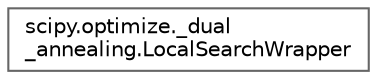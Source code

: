 digraph "Graphical Class Hierarchy"
{
 // LATEX_PDF_SIZE
  bgcolor="transparent";
  edge [fontname=Helvetica,fontsize=10,labelfontname=Helvetica,labelfontsize=10];
  node [fontname=Helvetica,fontsize=10,shape=box,height=0.2,width=0.4];
  rankdir="LR";
  Node0 [id="Node000000",label="scipy.optimize._dual\l_annealing.LocalSearchWrapper",height=0.2,width=0.4,color="grey40", fillcolor="white", style="filled",URL="$df/d0e/classscipy_1_1optimize_1_1__dual__annealing_1_1LocalSearchWrapper.html",tooltip=" "];
}
